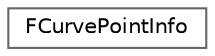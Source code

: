 digraph "Graphical Class Hierarchy"
{
 // INTERACTIVE_SVG=YES
 // LATEX_PDF_SIZE
  bgcolor="transparent";
  edge [fontname=Helvetica,fontsize=10,labelfontname=Helvetica,labelfontsize=10];
  node [fontname=Helvetica,fontsize=10,shape=box,height=0.2,width=0.4];
  rankdir="LR";
  Node0 [id="Node000000",label="FCurvePointInfo",height=0.2,width=0.4,color="grey40", fillcolor="white", style="filled",URL="$dd/ded/structFCurvePointInfo.html",tooltip="Structure that defines the necessary data for painting a given curve point."];
}
